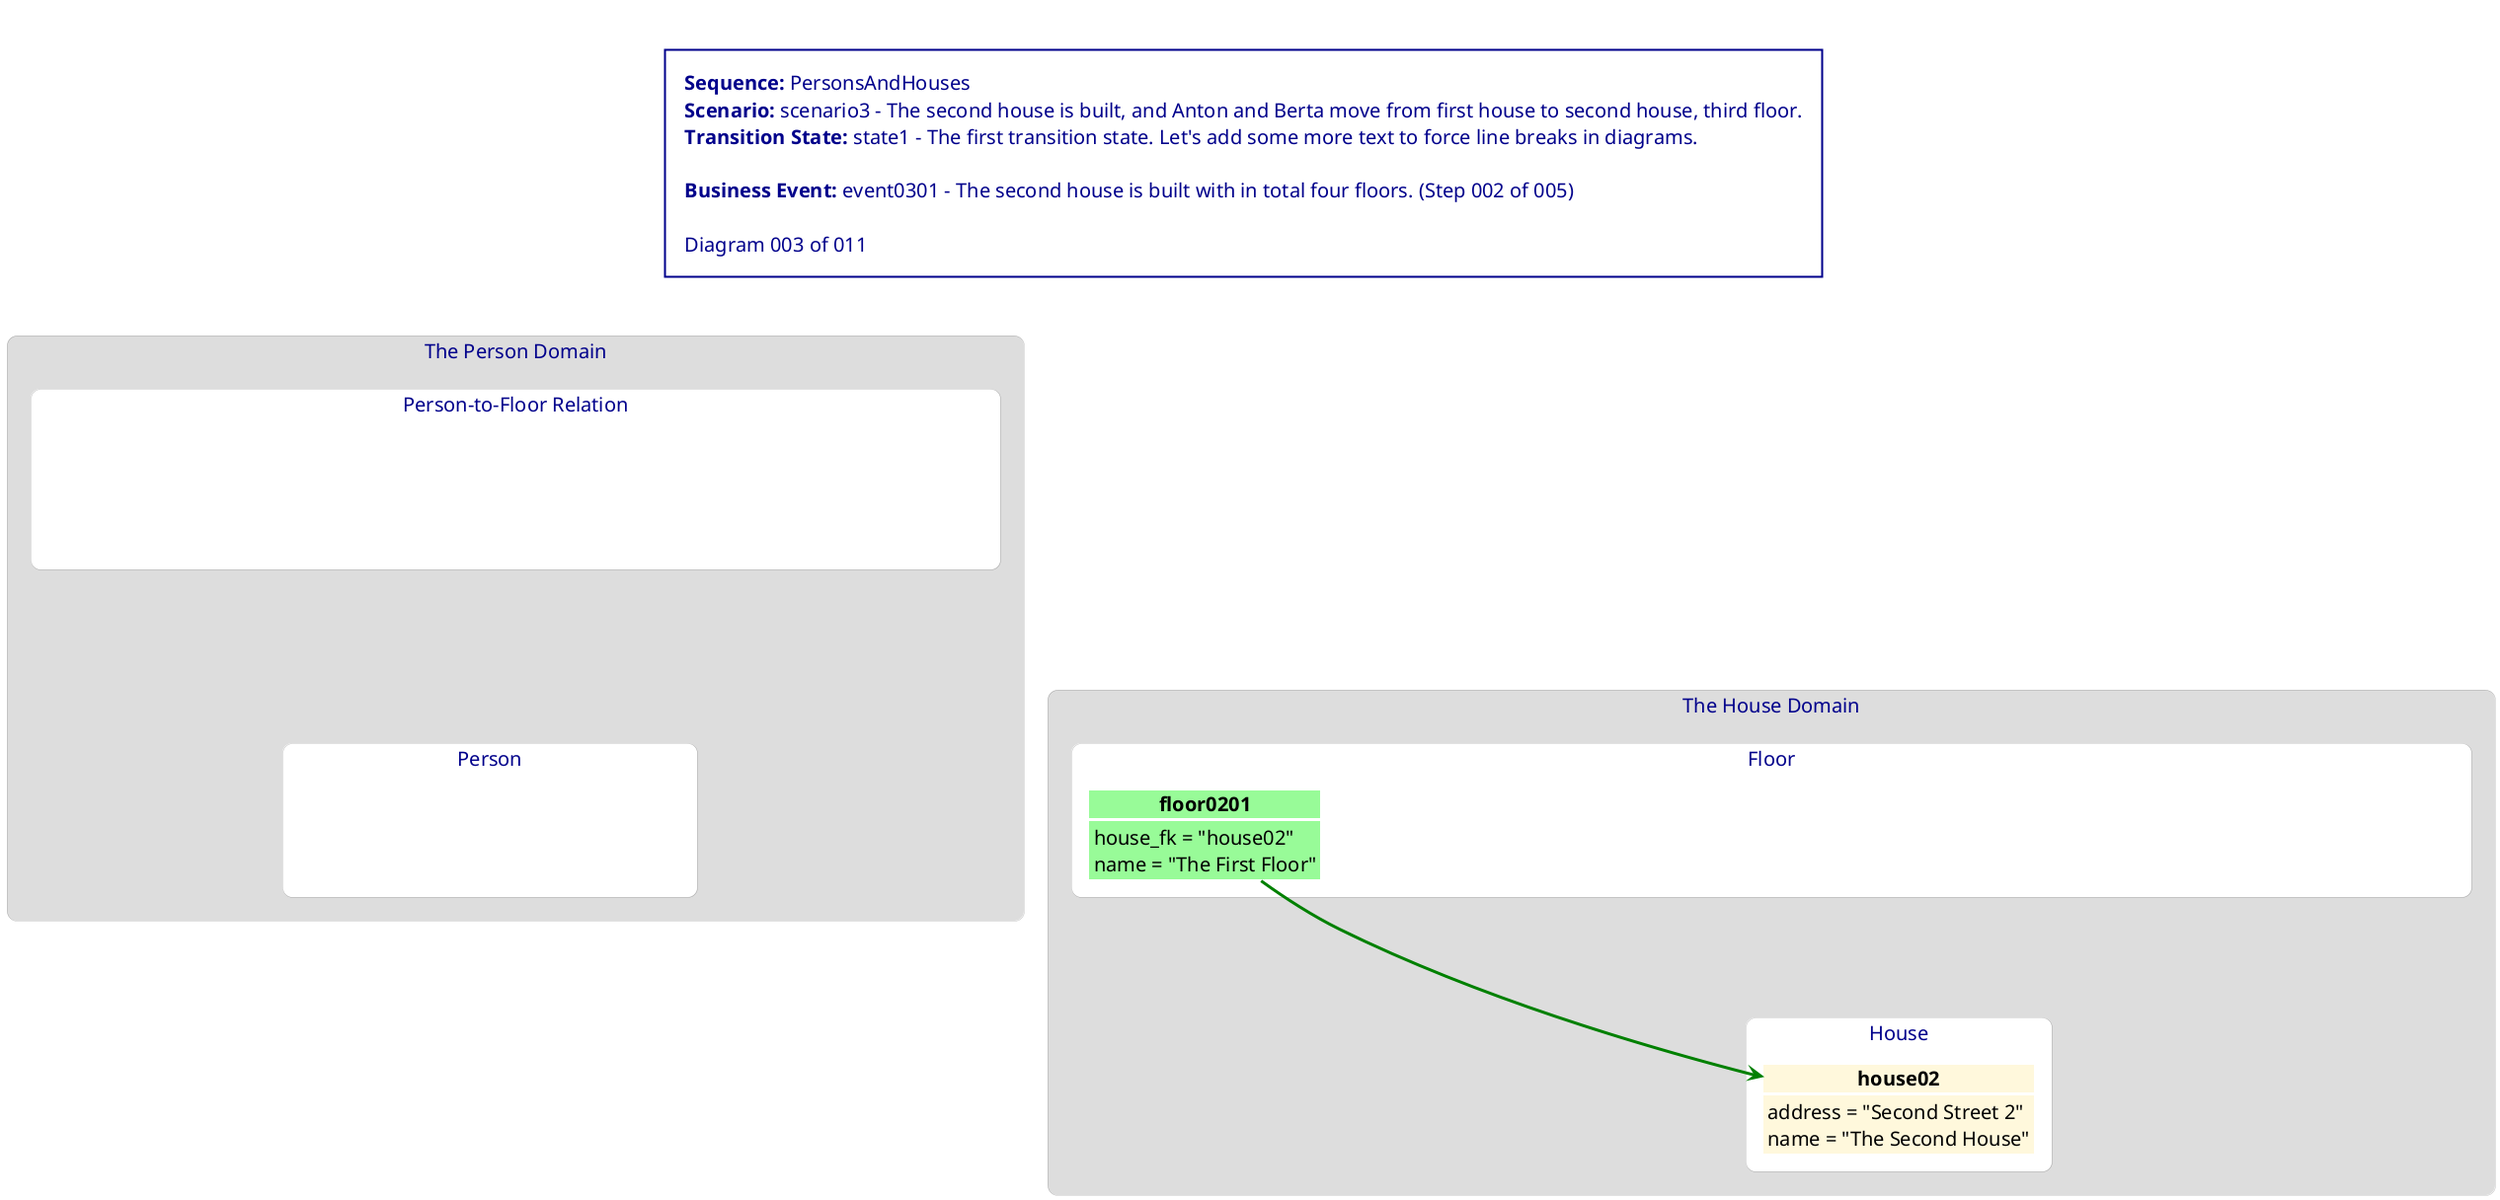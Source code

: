 @startuml PersonsAndHouses_scenario3_state1_003_event0301_002

<style>
    Shadowing false
    Rectangle {
        FontSize 18
        FontStyle bold
        HorizontalAlignment left
        LineThickness 0
        RoundCorner 20
    }
    Object {
        FontSize 20
        FontStyle normal
        HorizontalAlignment left
        LineColor white
        LineThickness 3
        RoundCorner 20
    }
    Arrow {
        LineThickness 3
    }
    Title {
        BackgroundColor white
        FontColor darkblue
        FontSize 20
        FontStyle normal
        HorizontalAlignment left
        LineColor darkblue
        LineThickness 2
        Margin 50
        Padding 20
    }
</style>

title \
<b>Sequence:</b> PersonsAndHouses\n\
<b>Scenario:</b> scenario3 - The second house is built, and Anton and Berta move from first house to second house, third floor.\n\
<b>Transition State:</b> state1 - The first transition state. Let's add some more text to force line breaks in diagrams.\n\n\
<b>Business Event:</b> event0301 - The second house is built with in total four floors. (Step 002 of 005)\n\n\
Diagram 003 of 011

rectangle "The House Domain" as housedomain #DDDDDD {
    rectangle "Floor" as housedomain_floorclass #white {
        object "<color:white><b>floor0101</b></color>" as housedomain_floorclass_floor0101 #white {
            <color:white>house_fk = "house01"</color>
            <color:white>name = "The First Floor"</color>
        }
        object "<color:black><b>floor0201</b></color>" as housedomain_floorclass_floor0201 #palegreen {
            <color:black>house_fk = "house02"</color>
            <color:black>name = "The First Floor"</color>
        }
        object "<color:white><b>floor0202</b></color>" as housedomain_floorclass_floor0202 #white {
            <color:white>house_fk = "house02"</color>
            <color:white>name = "The Second Floor"</color>
        }
        object "<color:white><b>floor0203</b></color>" as housedomain_floorclass_floor0203 #white {
            <color:white>house_fk = "house02"</color>
            <color:white>name = "The Third Floor"</color>
        }
        object "<color:white><b>floor0204</b></color>" as housedomain_floorclass_floor0204 #white {
            <color:white>house_fk = "house02"</color>
            <color:white>name = "The Fourth Floor"</color>
        }
    }
    rectangle "House" as housedomain_houseclass #white {
        object "<color:black><b>house02</b></color>" as housedomain_houseclass_house02 #cornsilk {
            <color:black>address = "Second Street 2"</color>
            <color:black>name = "The Second House"</color>
        }
    }
}
rectangle "The Person Domain" as persondomain #DDDDDD {
    rectangle "Person-to-Floor Relation" as persondomain_p2fclass #white {
        object "<color:white><b>p2f01</b></color>" as persondomain_p2fclass_p2f01 #white {
            <color:white>floor_fk = "floor0101"</color>
            <color:white>person_fk = "anton"</color>
            <color:white>type = "tenant"</color>
        }
        object "<color:white><b>p2f02</b></color>" as persondomain_p2fclass_p2f02 #white {
            <color:white>floor_fk = "floor0101"</color>
            <color:white>person_fk = "berta"</color>
            <color:white>type = "tenant"</color>
        }
        object "<color:white><b>p2f03</b></color>" as persondomain_p2fclass_p2f03 #white {
            <color:white>floor_fk = "floor0203"</color>
            <color:white>person_fk = "anton"</color>
            <color:white>type = "tenant"</color>
        }
        object "<color:white><b>p2f04</b></color>" as persondomain_p2fclass_p2f04 #white {
            <color:white>floor_fk = "floor0203"</color>
            <color:white>person_fk = "berta"</color>
            <color:white>type = "tenant"</color>
        }
    }
    rectangle "Person" as persondomain_personclass #white {
        object "<color:white><b>anton</b></color>" as persondomain_personclass_anton #white {
            <color:white>age = "23"</color>
            <color:white>name = "Anton A"</color>
        }
        object "<color:white><b>berta</b></color>" as persondomain_personclass_berta #white {
            <color:white>age = "34"</color>
            <color:white>name = "Berta B"</color>
        }
    }
}

housedomain_floorclass_floor0201 ----> housedomain_houseclass_house02 #green
housedomain_floorclass_floor0202 --[hidden]--> housedomain_houseclass_house02
housedomain_floorclass_floor0203 --[hidden]--> housedomain_houseclass_house02
housedomain_floorclass_floor0204 --[hidden]--> housedomain_houseclass_house02
persondomain_p2fclass_p2f01 --[hidden]--> housedomain_floorclass_floor0101
persondomain_p2fclass_p2f01 --[hidden]--> persondomain_personclass_anton
persondomain_p2fclass_p2f02 --[hidden]--> housedomain_floorclass_floor0101
persondomain_p2fclass_p2f02 --[hidden]--> persondomain_personclass_berta
persondomain_p2fclass_p2f03 --[hidden]--> housedomain_floorclass_floor0203
persondomain_p2fclass_p2f03 --[hidden]--> persondomain_personclass_anton
persondomain_p2fclass_p2f04 --[hidden]--> housedomain_floorclass_floor0203
persondomain_p2fclass_p2f04 --[hidden]--> persondomain_personclass_berta

@enduml

